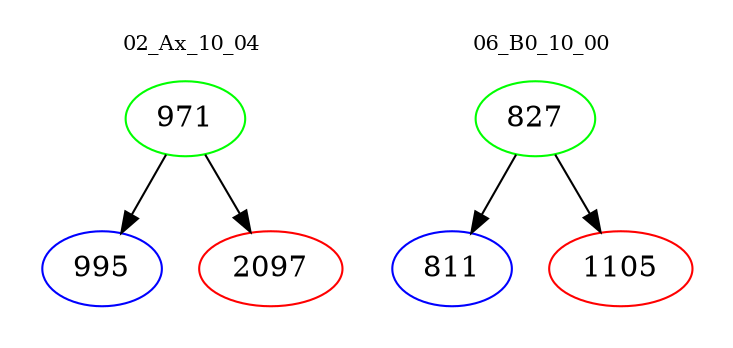 digraph{
subgraph cluster_0 {
color = white
label = "02_Ax_10_04";
fontsize=10;
T0_971 [label="971", color="green"]
T0_971 -> T0_995 [color="black"]
T0_995 [label="995", color="blue"]
T0_971 -> T0_2097 [color="black"]
T0_2097 [label="2097", color="red"]
}
subgraph cluster_1 {
color = white
label = "06_B0_10_00";
fontsize=10;
T1_827 [label="827", color="green"]
T1_827 -> T1_811 [color="black"]
T1_811 [label="811", color="blue"]
T1_827 -> T1_1105 [color="black"]
T1_1105 [label="1105", color="red"]
}
}
